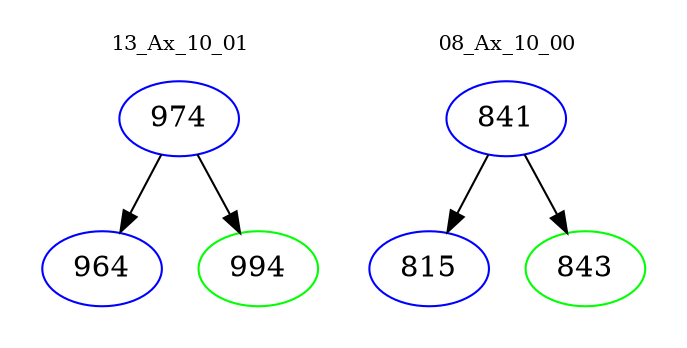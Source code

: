digraph{
subgraph cluster_0 {
color = white
label = "13_Ax_10_01";
fontsize=10;
T0_974 [label="974", color="blue"]
T0_974 -> T0_964 [color="black"]
T0_964 [label="964", color="blue"]
T0_974 -> T0_994 [color="black"]
T0_994 [label="994", color="green"]
}
subgraph cluster_1 {
color = white
label = "08_Ax_10_00";
fontsize=10;
T1_841 [label="841", color="blue"]
T1_841 -> T1_815 [color="black"]
T1_815 [label="815", color="blue"]
T1_841 -> T1_843 [color="black"]
T1_843 [label="843", color="green"]
}
}
